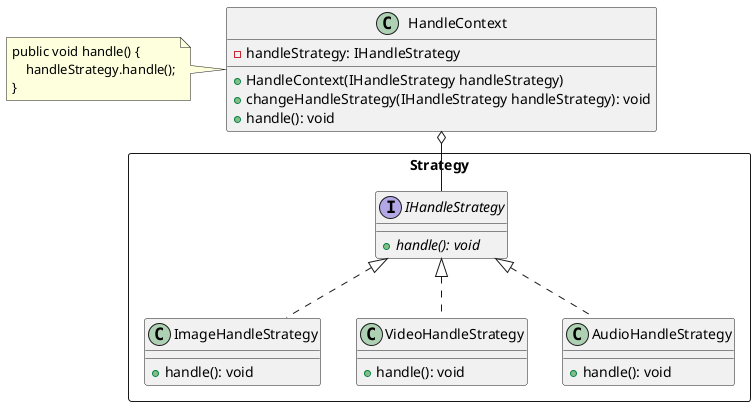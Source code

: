@startuml
'https://plantuml.com/class-diagram

package Strategy <<Rectangle>> {
    interface IHandleStrategy {
        + {abstract} handle(): void
    }

    class ImageHandleStrategy implements IHandleStrategy {
        + handle(): void
    }

    class VideoHandleStrategy implements IHandleStrategy {
        + handle(): void
    }

    class AudioHandleStrategy implements IHandleStrategy {
        + handle(): void
    }
}

class HandleContext {
    - handleStrategy: IHandleStrategy
    + HandleContext(IHandleStrategy handleStrategy)
    + changeHandleStrategy(IHandleStrategy handleStrategy): void
    + handle(): void
}

HandleContext o-- IHandleStrategy

note left of HandleContext
    public void handle() {
        handleStrategy.handle();
    }
end note

@enduml